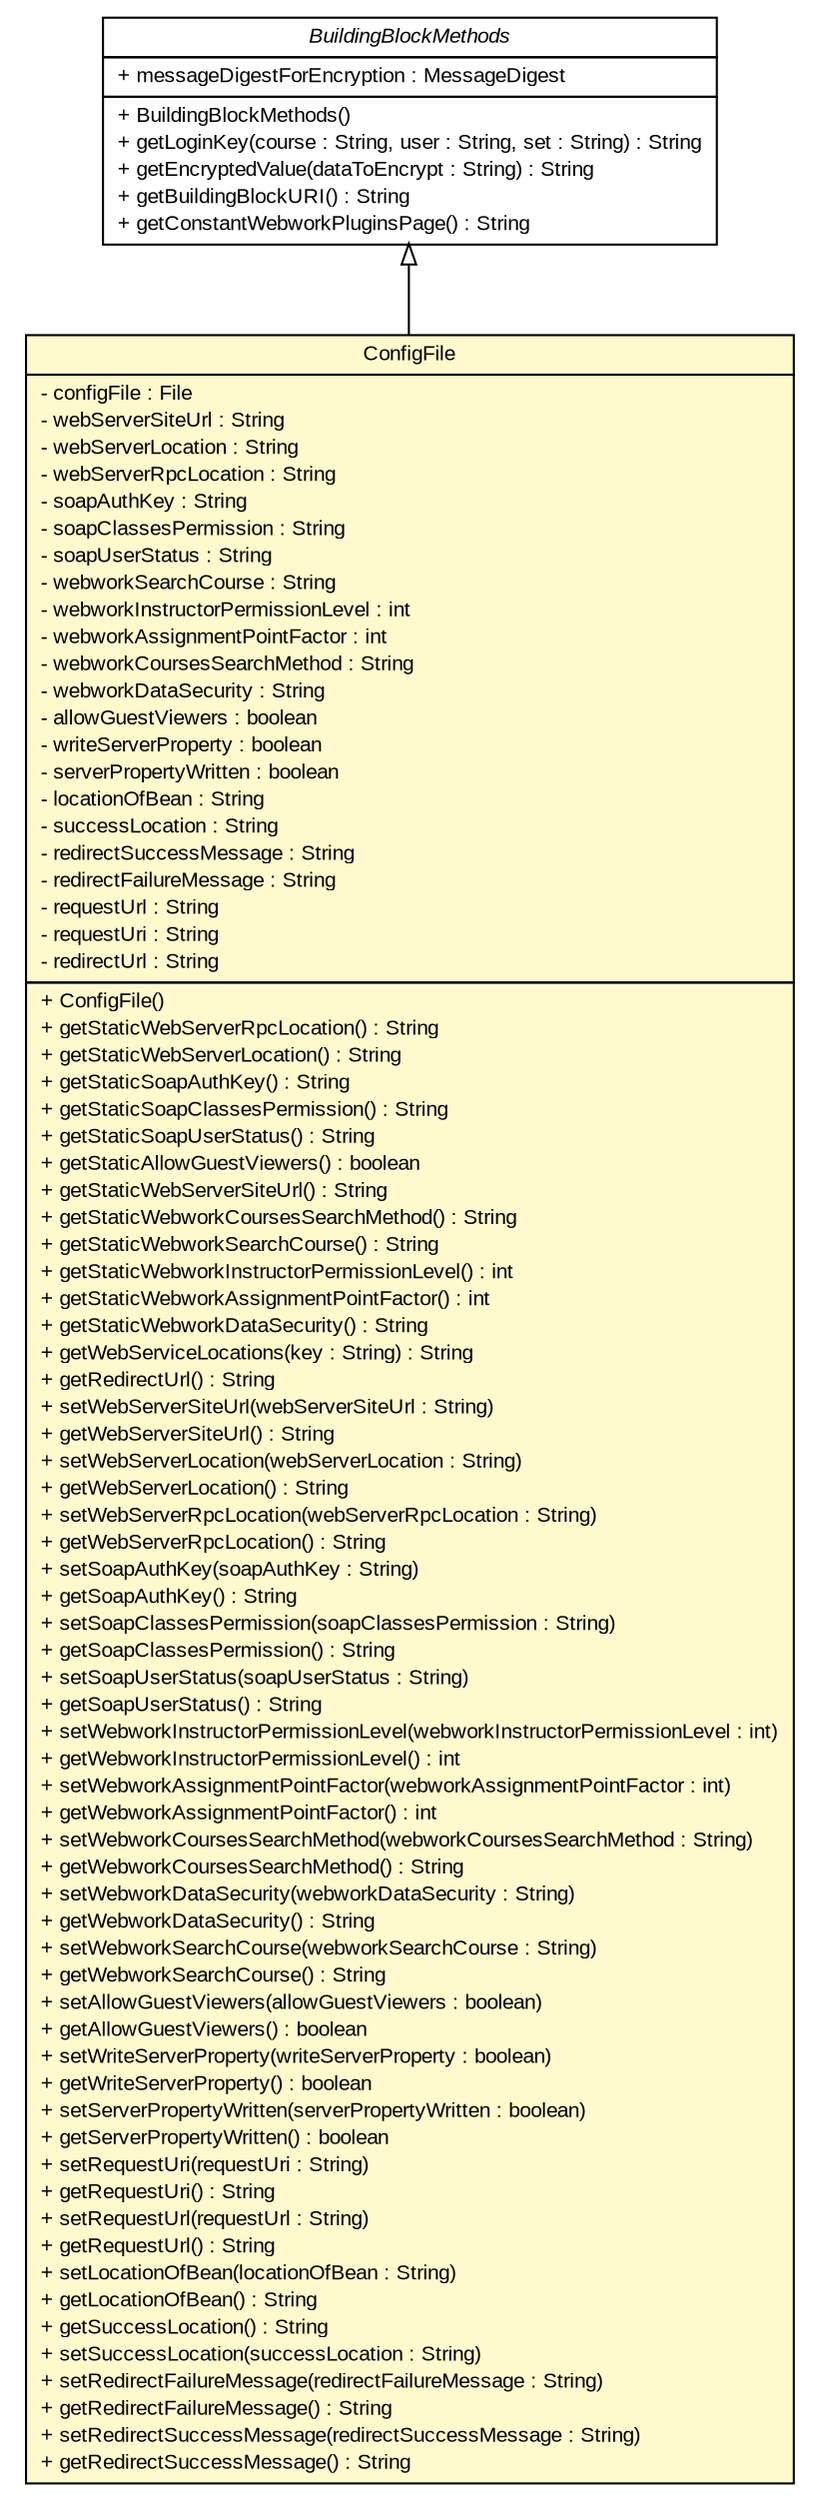 #!/usr/local/bin/dot
#
# Class diagram 
# Generated by UMLGraph version 5.4 (http://www.umlgraph.org/)
#

digraph G {
	edge [fontname="arial",fontsize=10,labelfontname="arial",labelfontsize=10];
	node [fontname="arial",fontsize=10,shape=plaintext];
	nodesep=0.25;
	ranksep=0.5;
	// edu.missouri.ConfigFile
	c171 [label=<<table title="edu.missouri.ConfigFile" border="0" cellborder="1" cellspacing="0" cellpadding="2" port="p" bgcolor="lemonChiffon" href="./ConfigFile.html">
		<tr><td><table border="0" cellspacing="0" cellpadding="1">
<tr><td align="center" balign="center"> ConfigFile </td></tr>
		</table></td></tr>
		<tr><td><table border="0" cellspacing="0" cellpadding="1">
<tr><td align="left" balign="left"> - configFile : File </td></tr>
<tr><td align="left" balign="left"> - webServerSiteUrl : String </td></tr>
<tr><td align="left" balign="left"> - webServerLocation : String </td></tr>
<tr><td align="left" balign="left"> - webServerRpcLocation : String </td></tr>
<tr><td align="left" balign="left"> - soapAuthKey : String </td></tr>
<tr><td align="left" balign="left"> - soapClassesPermission : String </td></tr>
<tr><td align="left" balign="left"> - soapUserStatus : String </td></tr>
<tr><td align="left" balign="left"> - webworkSearchCourse : String </td></tr>
<tr><td align="left" balign="left"> - webworkInstructorPermissionLevel : int </td></tr>
<tr><td align="left" balign="left"> - webworkAssignmentPointFactor : int </td></tr>
<tr><td align="left" balign="left"> - webworkCoursesSearchMethod : String </td></tr>
<tr><td align="left" balign="left"> - webworkDataSecurity : String </td></tr>
<tr><td align="left" balign="left"> - allowGuestViewers : boolean </td></tr>
<tr><td align="left" balign="left"> - writeServerProperty : boolean </td></tr>
<tr><td align="left" balign="left"> - serverPropertyWritten : boolean </td></tr>
<tr><td align="left" balign="left"> - locationOfBean : String </td></tr>
<tr><td align="left" balign="left"> - successLocation : String </td></tr>
<tr><td align="left" balign="left"> - redirectSuccessMessage : String </td></tr>
<tr><td align="left" balign="left"> - redirectFailureMessage : String </td></tr>
<tr><td align="left" balign="left"> - requestUrl : String </td></tr>
<tr><td align="left" balign="left"> - requestUri : String </td></tr>
<tr><td align="left" balign="left"> - redirectUrl : String </td></tr>
		</table></td></tr>
		<tr><td><table border="0" cellspacing="0" cellpadding="1">
<tr><td align="left" balign="left"> + ConfigFile() </td></tr>
<tr><td align="left" balign="left"> + getStaticWebServerRpcLocation() : String </td></tr>
<tr><td align="left" balign="left"> + getStaticWebServerLocation() : String </td></tr>
<tr><td align="left" balign="left"> + getStaticSoapAuthKey() : String </td></tr>
<tr><td align="left" balign="left"> + getStaticSoapClassesPermission() : String </td></tr>
<tr><td align="left" balign="left"> + getStaticSoapUserStatus() : String </td></tr>
<tr><td align="left" balign="left"> + getStaticAllowGuestViewers() : boolean </td></tr>
<tr><td align="left" balign="left"> + getStaticWebServerSiteUrl() : String </td></tr>
<tr><td align="left" balign="left"> + getStaticWebworkCoursesSearchMethod() : String </td></tr>
<tr><td align="left" balign="left"> + getStaticWebworkSearchCourse() : String </td></tr>
<tr><td align="left" balign="left"> + getStaticWebworkInstructorPermissionLevel() : int </td></tr>
<tr><td align="left" balign="left"> + getStaticWebworkAssignmentPointFactor() : int </td></tr>
<tr><td align="left" balign="left"> + getStaticWebworkDataSecurity() : String </td></tr>
<tr><td align="left" balign="left"> + getWebServiceLocations(key : String) : String </td></tr>
<tr><td align="left" balign="left"> + getRedirectUrl() : String </td></tr>
<tr><td align="left" balign="left"> + setWebServerSiteUrl(webServerSiteUrl : String) </td></tr>
<tr><td align="left" balign="left"> + getWebServerSiteUrl() : String </td></tr>
<tr><td align="left" balign="left"> + setWebServerLocation(webServerLocation : String) </td></tr>
<tr><td align="left" balign="left"> + getWebServerLocation() : String </td></tr>
<tr><td align="left" balign="left"> + setWebServerRpcLocation(webServerRpcLocation : String) </td></tr>
<tr><td align="left" balign="left"> + getWebServerRpcLocation() : String </td></tr>
<tr><td align="left" balign="left"> + setSoapAuthKey(soapAuthKey : String) </td></tr>
<tr><td align="left" balign="left"> + getSoapAuthKey() : String </td></tr>
<tr><td align="left" balign="left"> + setSoapClassesPermission(soapClassesPermission : String) </td></tr>
<tr><td align="left" balign="left"> + getSoapClassesPermission() : String </td></tr>
<tr><td align="left" balign="left"> + setSoapUserStatus(soapUserStatus : String) </td></tr>
<tr><td align="left" balign="left"> + getSoapUserStatus() : String </td></tr>
<tr><td align="left" balign="left"> + setWebworkInstructorPermissionLevel(webworkInstructorPermissionLevel : int) </td></tr>
<tr><td align="left" balign="left"> + getWebworkInstructorPermissionLevel() : int </td></tr>
<tr><td align="left" balign="left"> + setWebworkAssignmentPointFactor(webworkAssignmentPointFactor : int) </td></tr>
<tr><td align="left" balign="left"> + getWebworkAssignmentPointFactor() : int </td></tr>
<tr><td align="left" balign="left"> + setWebworkCoursesSearchMethod(webworkCoursesSearchMethod : String) </td></tr>
<tr><td align="left" balign="left"> + getWebworkCoursesSearchMethod() : String </td></tr>
<tr><td align="left" balign="left"> + setWebworkDataSecurity(webworkDataSecurity : String) </td></tr>
<tr><td align="left" balign="left"> + getWebworkDataSecurity() : String </td></tr>
<tr><td align="left" balign="left"> + setWebworkSearchCourse(webworkSearchCourse : String) </td></tr>
<tr><td align="left" balign="left"> + getWebworkSearchCourse() : String </td></tr>
<tr><td align="left" balign="left"> + setAllowGuestViewers(allowGuestViewers : boolean) </td></tr>
<tr><td align="left" balign="left"> + getAllowGuestViewers() : boolean </td></tr>
<tr><td align="left" balign="left"> + setWriteServerProperty(writeServerProperty : boolean) </td></tr>
<tr><td align="left" balign="left"> + getWriteServerProperty() : boolean </td></tr>
<tr><td align="left" balign="left"> + setServerPropertyWritten(serverPropertyWritten : boolean) </td></tr>
<tr><td align="left" balign="left"> + getServerPropertyWritten() : boolean </td></tr>
<tr><td align="left" balign="left"> + setRequestUri(requestUri : String) </td></tr>
<tr><td align="left" balign="left"> + getRequestUri() : String </td></tr>
<tr><td align="left" balign="left"> + setRequestUrl(requestUrl : String) </td></tr>
<tr><td align="left" balign="left"> + getRequestUrl() : String </td></tr>
<tr><td align="left" balign="left"> + setLocationOfBean(locationOfBean : String) </td></tr>
<tr><td align="left" balign="left"> + getLocationOfBean() : String </td></tr>
<tr><td align="left" balign="left"> + getSuccessLocation() : String </td></tr>
<tr><td align="left" balign="left"> + setSuccessLocation(successLocation : String) </td></tr>
<tr><td align="left" balign="left"> + setRedirectFailureMessage(redirectFailureMessage : String) </td></tr>
<tr><td align="left" balign="left"> + getRedirectFailureMessage() : String </td></tr>
<tr><td align="left" balign="left"> + setRedirectSuccessMessage(redirectSuccessMessage : String) </td></tr>
<tr><td align="left" balign="left"> + getRedirectSuccessMessage() : String </td></tr>
		</table></td></tr>
		</table>>, URL="./ConfigFile.html", fontname="arial", fontcolor="black", fontsize=10.0];
	// edu.missouri.BuildingBlockMethods
	c172 [label=<<table title="edu.missouri.BuildingBlockMethods" border="0" cellborder="1" cellspacing="0" cellpadding="2" port="p" href="./BuildingBlockMethods.html">
		<tr><td><table border="0" cellspacing="0" cellpadding="1">
<tr><td align="center" balign="center"><font face="arial italic"> BuildingBlockMethods </font></td></tr>
		</table></td></tr>
		<tr><td><table border="0" cellspacing="0" cellpadding="1">
<tr><td align="left" balign="left"> + messageDigestForEncryption : MessageDigest </td></tr>
		</table></td></tr>
		<tr><td><table border="0" cellspacing="0" cellpadding="1">
<tr><td align="left" balign="left"> + BuildingBlockMethods() </td></tr>
<tr><td align="left" balign="left"> + getLoginKey(course : String, user : String, set : String) : String </td></tr>
<tr><td align="left" balign="left"> + getEncryptedValue(dataToEncrypt : String) : String </td></tr>
<tr><td align="left" balign="left"> + getBuildingBlockURI() : String </td></tr>
<tr><td align="left" balign="left"> + getConstantWebworkPluginsPage() : String </td></tr>
		</table></td></tr>
		</table>>, URL="./BuildingBlockMethods.html", fontname="arial", fontcolor="black", fontsize=10.0];
	//edu.missouri.ConfigFile extends edu.missouri.BuildingBlockMethods
	c172:p -> c171:p [dir=back,arrowtail=empty];
}

